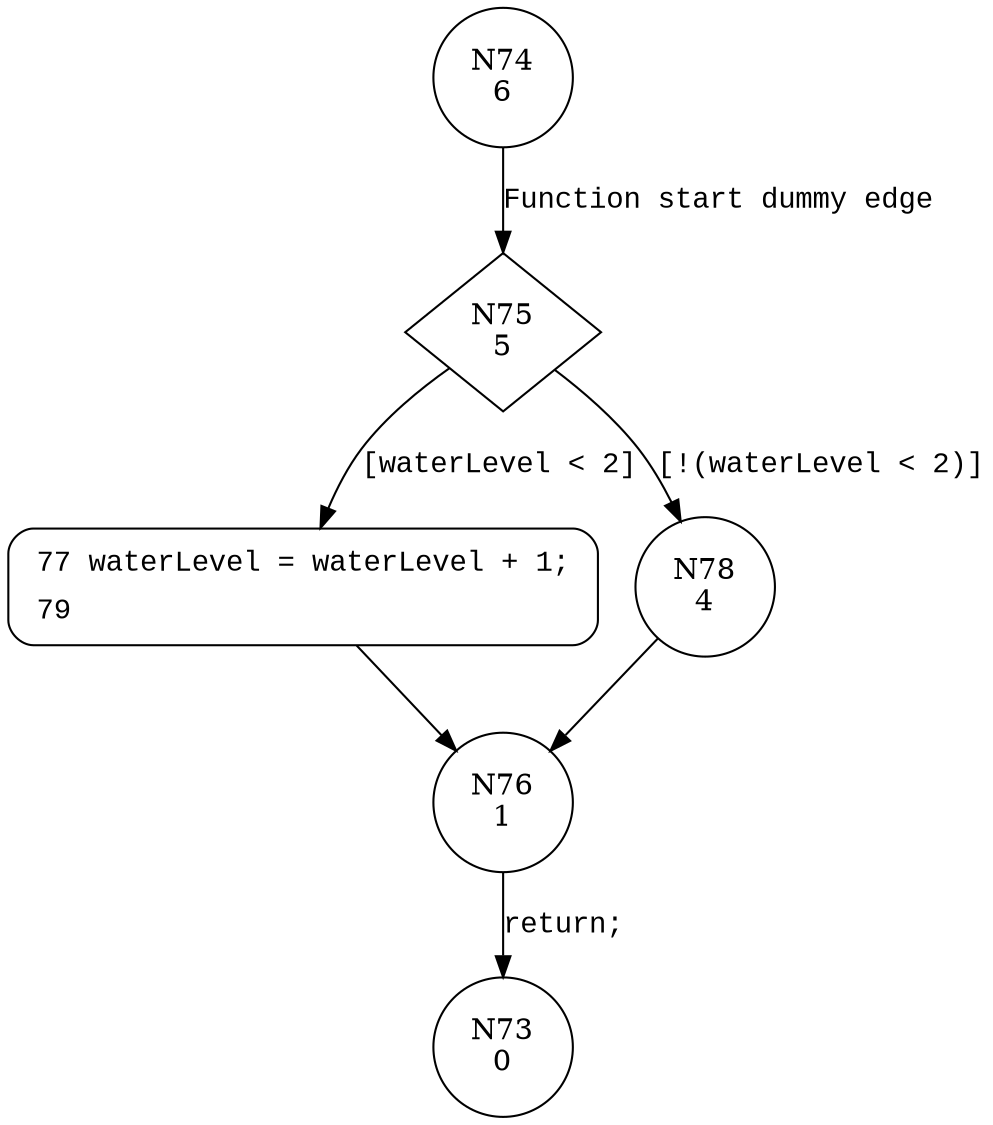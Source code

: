 digraph waterRise {
74 [shape="circle" label="N74\n6"]
75 [shape="diamond" label="N75\n5"]
77 [shape="circle" label="N77\n3"]
78 [shape="circle" label="N78\n4"]
76 [shape="circle" label="N76\n1"]
73 [shape="circle" label="N73\n0"]
77 [style="filled,bold" penwidth="1" fillcolor="white" fontname="Courier New" shape="Mrecord" label=<<table border="0" cellborder="0" cellpadding="3" bgcolor="white"><tr><td align="right">77</td><td align="left">waterLevel = waterLevel + 1;</td></tr><tr><td align="right">79</td><td align="left"></td></tr></table>>]
77 -> 76[label=""]
74 -> 75 [label="Function start dummy edge" fontname="Courier New"]
75 -> 77 [label="[waterLevel < 2]" fontname="Courier New"]
75 -> 78 [label="[!(waterLevel < 2)]" fontname="Courier New"]
76 -> 73 [label="return;" fontname="Courier New"]
78 -> 76 [label="" fontname="Courier New"]
}